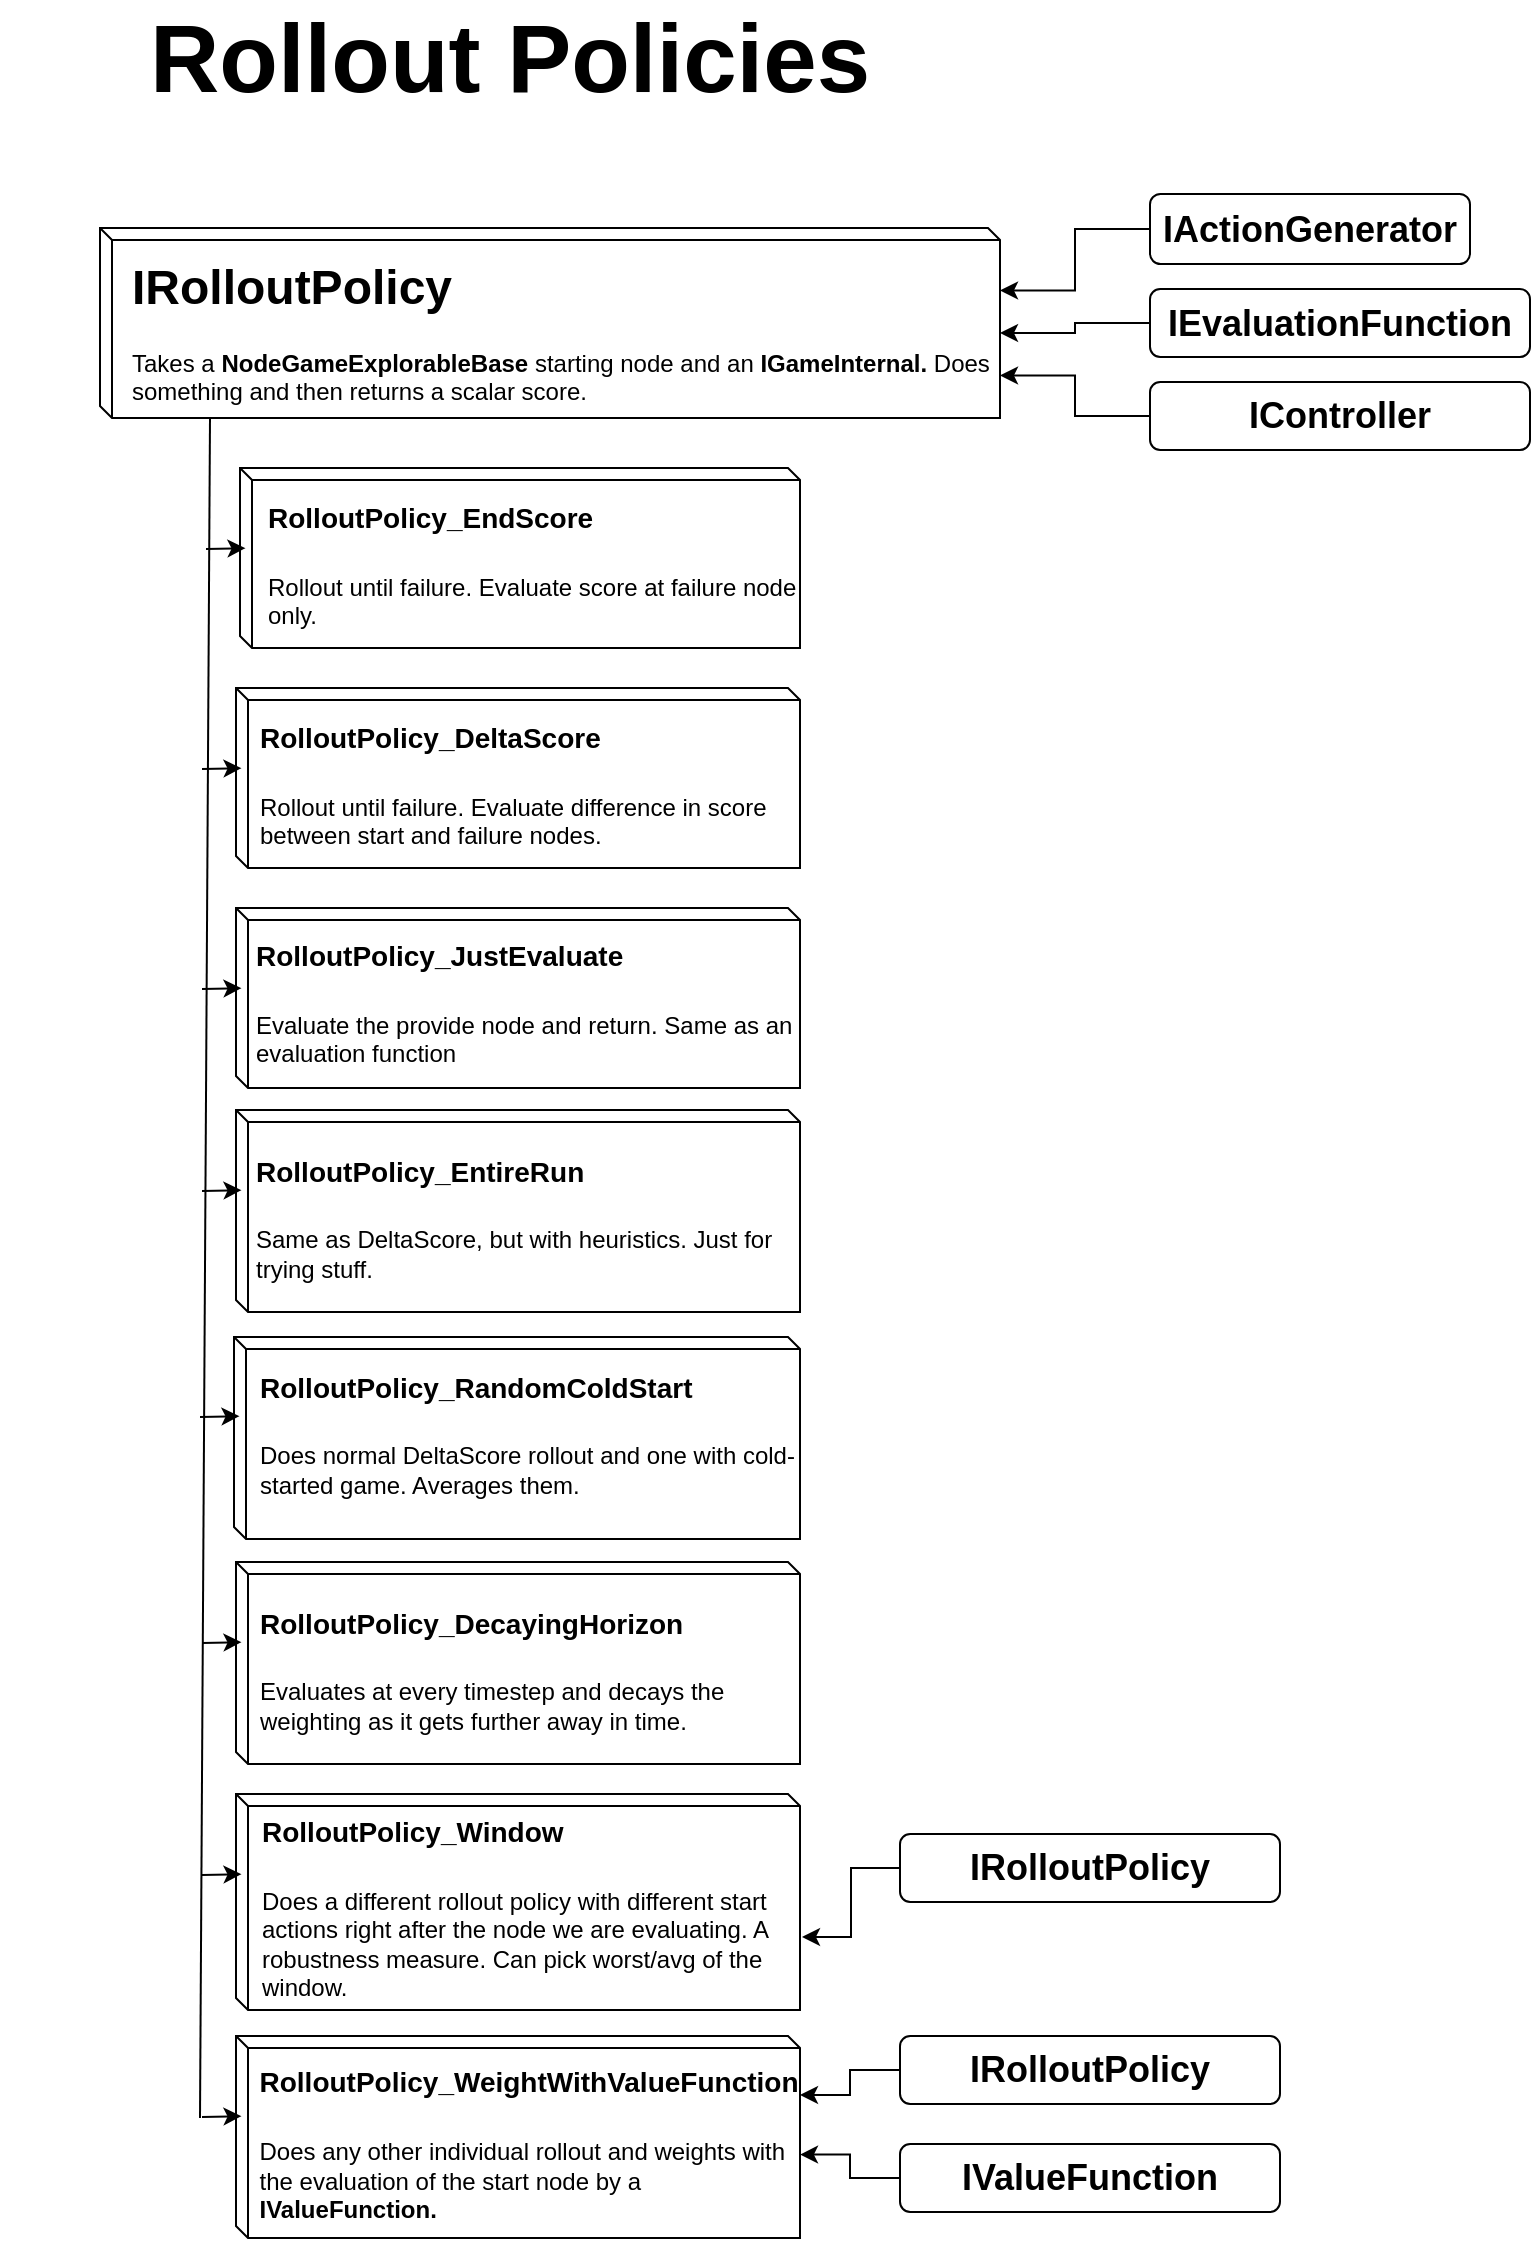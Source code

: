 <mxfile version="11.2.4" type="device" pages="1"><diagram id="FUsP25xKI06c_Y4ouhc1" name="Page-1"><mxGraphModel dx="6183" dy="2863" grid="1" gridSize="10" guides="1" tooltips="1" connect="1" arrows="1" fold="1" page="1" pageScale="1" pageWidth="291" pageHeight="413" math="0" shadow="0"><root><mxCell id="0"/><mxCell id="1" parent="0"/><mxCell id="k8fSZPvofXzJL4LONTaB-1" value="&lt;font style=&quot;font-size: 48px&quot;&gt;&lt;b&gt;Rollout Policies&lt;/b&gt;&lt;/font&gt;" style="text;html=1;strokeColor=none;fillColor=none;align=center;verticalAlign=middle;whiteSpace=wrap;rounded=0;" vertex="1" parent="1"><mxGeometry x="-3473" y="35" width="510" height="40" as="geometry"/></mxCell><mxCell id="k8fSZPvofXzJL4LONTaB-2" value="" style="shape=cube;whiteSpace=wrap;html=1;boundedLbl=1;backgroundOutline=1;size=6;" vertex="1" parent="1"><mxGeometry x="-3423" y="140" width="450" height="95" as="geometry"/></mxCell><mxCell id="k8fSZPvofXzJL4LONTaB-3" value="&lt;h1&gt;IRolloutPolicy&lt;/h1&gt;&lt;p&gt;Takes a&amp;nbsp;&lt;b&gt;NodeGameExplorableBase&lt;/b&gt;&amp;nbsp;starting node and an &lt;b&gt;IGameInternal. &lt;/b&gt;Does something and then returns a scalar score.&lt;/p&gt;&lt;p&gt;&lt;br&gt;&lt;/p&gt;&lt;p&gt;&lt;b&gt;&lt;br&gt;&lt;/b&gt;&lt;/p&gt;" style="text;html=1;strokeColor=none;fillColor=none;spacing=5;spacingTop=-20;whiteSpace=wrap;overflow=hidden;rounded=0;" vertex="1" parent="1"><mxGeometry x="-3412" y="150" width="439" height="85" as="geometry"/></mxCell><mxCell id="k8fSZPvofXzJL4LONTaB-4" value="" style="shape=cube;whiteSpace=wrap;html=1;boundedLbl=1;backgroundOutline=1;size=6;" vertex="1" parent="1"><mxGeometry x="-3353" y="260" width="280" height="90" as="geometry"/></mxCell><mxCell id="k8fSZPvofXzJL4LONTaB-5" value="" style="endArrow=classic;html=1;entryX=0;entryY=0;entryDx=0;entryDy=39.5;entryPerimeter=0;" edge="1" parent="1"><mxGeometry width="50" height="50" relative="1" as="geometry"><mxPoint x="-3370" y="300.5" as="sourcePoint"/><mxPoint x="-3350.235" y="300.088" as="targetPoint"/></mxGeometry></mxCell><mxCell id="k8fSZPvofXzJL4LONTaB-6" value="" style="shape=cube;whiteSpace=wrap;html=1;boundedLbl=1;backgroundOutline=1;size=6;" vertex="1" parent="1"><mxGeometry x="-3355" y="370" width="282" height="90" as="geometry"/></mxCell><mxCell id="k8fSZPvofXzJL4LONTaB-7" value="" style="endArrow=classic;html=1;entryX=0;entryY=0;entryDx=0;entryDy=39.5;entryPerimeter=0;" edge="1" parent="1"><mxGeometry width="50" height="50" relative="1" as="geometry"><mxPoint x="-3372" y="410.5" as="sourcePoint"/><mxPoint x="-3352.235" y="410.088" as="targetPoint"/></mxGeometry></mxCell><mxCell id="k8fSZPvofXzJL4LONTaB-8" value="" style="shape=cube;whiteSpace=wrap;html=1;boundedLbl=1;backgroundOutline=1;size=6;" vertex="1" parent="1"><mxGeometry x="-3355" y="480" width="282" height="90" as="geometry"/></mxCell><mxCell id="k8fSZPvofXzJL4LONTaB-9" value="" style="endArrow=classic;html=1;entryX=0;entryY=0;entryDx=0;entryDy=39.5;entryPerimeter=0;" edge="1" parent="1"><mxGeometry width="50" height="50" relative="1" as="geometry"><mxPoint x="-3372" y="520.5" as="sourcePoint"/><mxPoint x="-3352.235" y="520.088" as="targetPoint"/></mxGeometry></mxCell><mxCell id="k8fSZPvofXzJL4LONTaB-10" value="&lt;div style=&quot;text-align: left&quot;&gt;&lt;h1&gt;&lt;span style=&quot;font-size: 14px&quot;&gt;RolloutPolicy_DeltaScore&lt;/span&gt;&lt;/h1&gt;&lt;/div&gt;&lt;div style=&quot;text-align: left&quot;&gt;Rollout until failure. Evaluate difference in score between start and failure nodes.&lt;/div&gt;" style="text;html=1;strokeColor=none;fillColor=none;align=center;verticalAlign=middle;whiteSpace=wrap;rounded=0;" vertex="1" parent="1"><mxGeometry x="-3344" y="381" width="271" height="50" as="geometry"/></mxCell><mxCell id="k8fSZPvofXzJL4LONTaB-11" value="&lt;div style=&quot;text-align: left&quot;&gt;&lt;h1&gt;&lt;span style=&quot;font-size: 14px&quot;&gt;RolloutPolicy_JustEvaluate&lt;/span&gt;&lt;/h1&gt;&lt;/div&gt;&lt;div style=&quot;text-align: left&quot;&gt;Evaluate the provide node and return. Same as an evaluation function&lt;/div&gt;" style="text;html=1;strokeColor=none;fillColor=none;align=center;verticalAlign=middle;whiteSpace=wrap;rounded=0;" vertex="1" parent="1"><mxGeometry x="-3346" y="480" width="273" height="70" as="geometry"/></mxCell><mxCell id="k8fSZPvofXzJL4LONTaB-12" value="" style="shape=cube;whiteSpace=wrap;html=1;boundedLbl=1;backgroundOutline=1;size=6;" vertex="1" parent="1"><mxGeometry x="-3355" y="581" width="282" height="101" as="geometry"/></mxCell><mxCell id="k8fSZPvofXzJL4LONTaB-13" value="" style="endArrow=classic;html=1;entryX=0;entryY=0;entryDx=0;entryDy=39.5;entryPerimeter=0;" edge="1" parent="1"><mxGeometry width="50" height="50" relative="1" as="geometry"><mxPoint x="-3372" y="621.5" as="sourcePoint"/><mxPoint x="-3352.235" y="621.088" as="targetPoint"/></mxGeometry></mxCell><mxCell id="k8fSZPvofXzJL4LONTaB-14" value="&lt;div style=&quot;text-align: left&quot;&gt;&lt;h1&gt;&lt;span style=&quot;font-size: 14px&quot;&gt;RolloutPolicy_EntireRun&lt;/span&gt;&lt;/h1&gt;&lt;/div&gt;&lt;div style=&quot;text-align: left&quot;&gt;Same as DeltaScore, but with heuristics. Just for trying stuff.&lt;/div&gt;&lt;div style=&quot;text-align: left&quot;&gt;&lt;b&gt;&lt;br&gt;&lt;/b&gt;&lt;/div&gt;" style="text;html=1;strokeColor=none;fillColor=none;align=center;verticalAlign=middle;whiteSpace=wrap;rounded=0;" vertex="1" parent="1"><mxGeometry x="-3346" y="593" width="274" height="73" as="geometry"/></mxCell><mxCell id="k8fSZPvofXzJL4LONTaB-15" value="" style="shape=cube;whiteSpace=wrap;html=1;boundedLbl=1;backgroundOutline=1;size=6;" vertex="1" parent="1"><mxGeometry x="-3356" y="694.5" width="283" height="101" as="geometry"/></mxCell><mxCell id="k8fSZPvofXzJL4LONTaB-16" value="" style="endArrow=classic;html=1;entryX=0;entryY=0;entryDx=0;entryDy=39.5;entryPerimeter=0;" edge="1" parent="1"><mxGeometry width="50" height="50" relative="1" as="geometry"><mxPoint x="-3373.0" y="734.5" as="sourcePoint"/><mxPoint x="-3353.235" y="734.088" as="targetPoint"/></mxGeometry></mxCell><mxCell id="k8fSZPvofXzJL4LONTaB-17" value="&lt;div style=&quot;text-align: left&quot;&gt;&lt;h1&gt;&lt;span style=&quot;font-size: 14px&quot;&gt;RolloutPolicy_RandomColdStart&lt;/span&gt;&lt;/h1&gt;&lt;/div&gt;&lt;div style=&quot;text-align: left&quot;&gt;Does normal DeltaScore rollout and one with cold-started game. Averages them.&lt;/div&gt;&lt;div style=&quot;text-align: left&quot;&gt;&lt;b&gt;&lt;br&gt;&lt;/b&gt;&lt;/div&gt;" style="text;html=1;strokeColor=none;fillColor=none;align=center;verticalAlign=middle;whiteSpace=wrap;rounded=0;" vertex="1" parent="1"><mxGeometry x="-3344" y="701" width="275" height="73" as="geometry"/></mxCell><mxCell id="k8fSZPvofXzJL4LONTaB-18" value="" style="endArrow=none;html=1;" edge="1" parent="1"><mxGeometry width="50" height="50" relative="1" as="geometry"><mxPoint x="-3373" y="1085" as="sourcePoint"/><mxPoint x="-3368.0" y="235" as="targetPoint"/></mxGeometry></mxCell><mxCell id="k8fSZPvofXzJL4LONTaB-19" value="" style="shape=cube;whiteSpace=wrap;html=1;boundedLbl=1;backgroundOutline=1;size=6;" vertex="1" parent="1"><mxGeometry x="-3355" y="807" width="282" height="101" as="geometry"/></mxCell><mxCell id="k8fSZPvofXzJL4LONTaB-20" value="" style="endArrow=classic;html=1;entryX=0;entryY=0;entryDx=0;entryDy=39.5;entryPerimeter=0;" edge="1" parent="1"><mxGeometry width="50" height="50" relative="1" as="geometry"><mxPoint x="-3372" y="847.5" as="sourcePoint"/><mxPoint x="-3352.235" y="847.088" as="targetPoint"/></mxGeometry></mxCell><mxCell id="k8fSZPvofXzJL4LONTaB-21" value="&lt;div style=&quot;text-align: left&quot;&gt;&lt;h1&gt;&lt;span style=&quot;font-size: 14px&quot;&gt;RolloutPolicy_DecayingHorizon&lt;/span&gt;&lt;/h1&gt;&lt;/div&gt;&lt;div style=&quot;text-align: left&quot;&gt;Evaluates at every timestep and decays the weighting as it gets further away in time.&lt;/div&gt;&lt;div style=&quot;text-align: left&quot;&gt;&lt;b&gt;&lt;br&gt;&lt;/b&gt;&lt;/div&gt;" style="text;html=1;strokeColor=none;fillColor=none;align=center;verticalAlign=middle;whiteSpace=wrap;rounded=0;" vertex="1" parent="1"><mxGeometry x="-3344" y="817" width="271" height="78" as="geometry"/></mxCell><mxCell id="k8fSZPvofXzJL4LONTaB-22" value="" style="shape=cube;whiteSpace=wrap;html=1;boundedLbl=1;backgroundOutline=1;size=6;" vertex="1" parent="1"><mxGeometry x="-3355" y="923" width="282" height="108" as="geometry"/></mxCell><mxCell id="k8fSZPvofXzJL4LONTaB-23" value="" style="endArrow=classic;html=1;entryX=0;entryY=0;entryDx=0;entryDy=39.5;entryPerimeter=0;" edge="1" parent="1"><mxGeometry width="50" height="50" relative="1" as="geometry"><mxPoint x="-3372.0" y="963.5" as="sourcePoint"/><mxPoint x="-3352.235" y="963.088" as="targetPoint"/></mxGeometry></mxCell><mxCell id="k8fSZPvofXzJL4LONTaB-24" value="&lt;div style=&quot;text-align: left&quot;&gt;&lt;h1&gt;&lt;span style=&quot;font-size: 14px&quot;&gt;RolloutPolicy_Window&lt;/span&gt;&lt;/h1&gt;&lt;/div&gt;&lt;div style=&quot;text-align: left&quot;&gt;Does a different rollout policy with different start actions right after the node we are evaluating. A robustness measure. Can pick worst/avg of the window.&lt;/div&gt;&lt;div style=&quot;text-align: left&quot;&gt;&lt;b&gt;&lt;br&gt;&lt;/b&gt;&lt;/div&gt;" style="text;html=1;strokeColor=none;fillColor=none;align=center;verticalAlign=middle;whiteSpace=wrap;rounded=0;" vertex="1" parent="1"><mxGeometry x="-3343" y="936" width="271" height="78" as="geometry"/></mxCell><mxCell id="k8fSZPvofXzJL4LONTaB-25" value="" style="shape=cube;whiteSpace=wrap;html=1;boundedLbl=1;backgroundOutline=1;size=6;" vertex="1" parent="1"><mxGeometry x="-3355" y="1044" width="282" height="101" as="geometry"/></mxCell><mxCell id="k8fSZPvofXzJL4LONTaB-26" value="" style="endArrow=classic;html=1;entryX=0;entryY=0;entryDx=0;entryDy=39.5;entryPerimeter=0;" edge="1" parent="1"><mxGeometry width="50" height="50" relative="1" as="geometry"><mxPoint x="-3372.0" y="1084.5" as="sourcePoint"/><mxPoint x="-3352.235" y="1084.088" as="targetPoint"/></mxGeometry></mxCell><mxCell id="k8fSZPvofXzJL4LONTaB-27" value="&lt;div style=&quot;text-align: left&quot;&gt;&lt;h1&gt;&lt;span style=&quot;font-size: 14px&quot;&gt;RolloutPolicy_WeightWithValueFunction&lt;/span&gt;&lt;/h1&gt;&lt;/div&gt;&lt;div style=&quot;text-align: left&quot;&gt;Does any other individual rollout and weights with the evaluation of the start node by a &lt;b&gt;IValueFunction.&lt;/b&gt;&lt;/div&gt;&lt;div style=&quot;text-align: left&quot;&gt;&lt;b&gt;&lt;br&gt;&lt;/b&gt;&lt;/div&gt;" style="text;html=1;strokeColor=none;fillColor=none;align=center;verticalAlign=middle;whiteSpace=wrap;rounded=0;" vertex="1" parent="1"><mxGeometry x="-3344" y="1054" width="271" height="78" as="geometry"/></mxCell><mxCell id="k8fSZPvofXzJL4LONTaB-28" value="&lt;div style=&quot;text-align: left&quot;&gt;&lt;h1&gt;&lt;span style=&quot;font-size: 14px&quot;&gt;RolloutPolicy_EndScore&lt;/span&gt;&lt;/h1&gt;&lt;/div&gt;&lt;div style=&quot;text-align: left&quot;&gt;Rollout until failure. Evaluate score at failure node only.&lt;/div&gt;" style="text;html=1;strokeColor=none;fillColor=none;align=center;verticalAlign=middle;whiteSpace=wrap;rounded=0;" vertex="1" parent="1"><mxGeometry x="-3340" y="271" width="271" height="50" as="geometry"/></mxCell><mxCell id="k8fSZPvofXzJL4LONTaB-29" style="edgeStyle=orthogonalEdgeStyle;rounded=0;orthogonalLoop=1;jettySize=auto;html=1;exitX=0;exitY=0.5;exitDx=0;exitDy=0;entryX=1;entryY=0.25;entryDx=0;entryDy=0;" edge="1" parent="1" source="k8fSZPvofXzJL4LONTaB-30" target="k8fSZPvofXzJL4LONTaB-3"><mxGeometry relative="1" as="geometry"/></mxCell><mxCell id="k8fSZPvofXzJL4LONTaB-30" value="&lt;font style=&quot;font-size: 18px&quot;&gt;&lt;b&gt;IActionGenerator&lt;/b&gt;&lt;/font&gt;" style="rounded=1;whiteSpace=wrap;html=1;" vertex="1" parent="1"><mxGeometry x="-2898" y="123" width="160" height="35" as="geometry"/></mxCell><mxCell id="k8fSZPvofXzJL4LONTaB-31" style="edgeStyle=orthogonalEdgeStyle;rounded=0;orthogonalLoop=1;jettySize=auto;html=1;exitX=0;exitY=0.5;exitDx=0;exitDy=0;entryX=1;entryY=0.5;entryDx=0;entryDy=0;" edge="1" parent="1" source="k8fSZPvofXzJL4LONTaB-32" target="k8fSZPvofXzJL4LONTaB-3"><mxGeometry relative="1" as="geometry"/></mxCell><mxCell id="k8fSZPvofXzJL4LONTaB-32" value="&lt;font style=&quot;font-size: 18px&quot;&gt;&lt;b&gt;IEvaluationFunction&lt;/b&gt;&lt;/font&gt;" style="rounded=1;whiteSpace=wrap;html=1;" vertex="1" parent="1"><mxGeometry x="-2898" y="170.5" width="190" height="34" as="geometry"/></mxCell><mxCell id="k8fSZPvofXzJL4LONTaB-33" style="edgeStyle=orthogonalEdgeStyle;rounded=0;orthogonalLoop=1;jettySize=auto;html=1;exitX=0;exitY=0.5;exitDx=0;exitDy=0;entryX=1;entryY=0.75;entryDx=0;entryDy=0;" edge="1" parent="1" source="k8fSZPvofXzJL4LONTaB-34" target="k8fSZPvofXzJL4LONTaB-3"><mxGeometry relative="1" as="geometry"/></mxCell><mxCell id="k8fSZPvofXzJL4LONTaB-34" value="&lt;font style=&quot;font-size: 18px&quot;&gt;&lt;b&gt;IController&lt;/b&gt;&lt;/font&gt;" style="rounded=1;whiteSpace=wrap;html=1;" vertex="1" parent="1"><mxGeometry x="-2898" y="217" width="190" height="34" as="geometry"/></mxCell><mxCell id="k8fSZPvofXzJL4LONTaB-35" style="edgeStyle=orthogonalEdgeStyle;rounded=0;orthogonalLoop=1;jettySize=auto;html=1;exitX=0;exitY=0.5;exitDx=0;exitDy=0;entryX=1;entryY=0.75;entryDx=0;entryDy=0;" edge="1" parent="1" source="k8fSZPvofXzJL4LONTaB-36" target="k8fSZPvofXzJL4LONTaB-24"><mxGeometry relative="1" as="geometry"/></mxCell><mxCell id="k8fSZPvofXzJL4LONTaB-36" value="&lt;span style=&quot;font-size: 18px&quot;&gt;&lt;b&gt;IRolloutPolicy&lt;br&gt;&lt;/b&gt;&lt;/span&gt;" style="rounded=1;whiteSpace=wrap;html=1;" vertex="1" parent="1"><mxGeometry x="-3023" y="943" width="190" height="34" as="geometry"/></mxCell><mxCell id="k8fSZPvofXzJL4LONTaB-37" style="edgeStyle=orthogonalEdgeStyle;rounded=0;orthogonalLoop=1;jettySize=auto;html=1;exitX=0;exitY=0.5;exitDx=0;exitDy=0;entryX=1;entryY=0.25;entryDx=0;entryDy=0;" edge="1" parent="1" source="k8fSZPvofXzJL4LONTaB-38" target="k8fSZPvofXzJL4LONTaB-27"><mxGeometry relative="1" as="geometry"/></mxCell><mxCell id="k8fSZPvofXzJL4LONTaB-38" value="&lt;span style=&quot;font-size: 18px&quot;&gt;&lt;b&gt;IRolloutPolicy&lt;br&gt;&lt;/b&gt;&lt;/span&gt;" style="rounded=1;whiteSpace=wrap;html=1;" vertex="1" parent="1"><mxGeometry x="-3023" y="1044" width="190" height="34" as="geometry"/></mxCell><mxCell id="k8fSZPvofXzJL4LONTaB-39" style="edgeStyle=orthogonalEdgeStyle;rounded=0;orthogonalLoop=1;jettySize=auto;html=1;exitX=0;exitY=0.5;exitDx=0;exitDy=0;entryX=1;entryY=0.632;entryDx=0;entryDy=0;entryPerimeter=0;" edge="1" parent="1" source="k8fSZPvofXzJL4LONTaB-40" target="k8fSZPvofXzJL4LONTaB-27"><mxGeometry relative="1" as="geometry"/></mxCell><mxCell id="k8fSZPvofXzJL4LONTaB-40" value="&lt;span style=&quot;font-size: 18px&quot;&gt;&lt;b&gt;IValueFunction&lt;br&gt;&lt;/b&gt;&lt;/span&gt;" style="rounded=1;whiteSpace=wrap;html=1;" vertex="1" parent="1"><mxGeometry x="-3023" y="1098" width="190" height="34" as="geometry"/></mxCell></root></mxGraphModel></diagram></mxfile>
